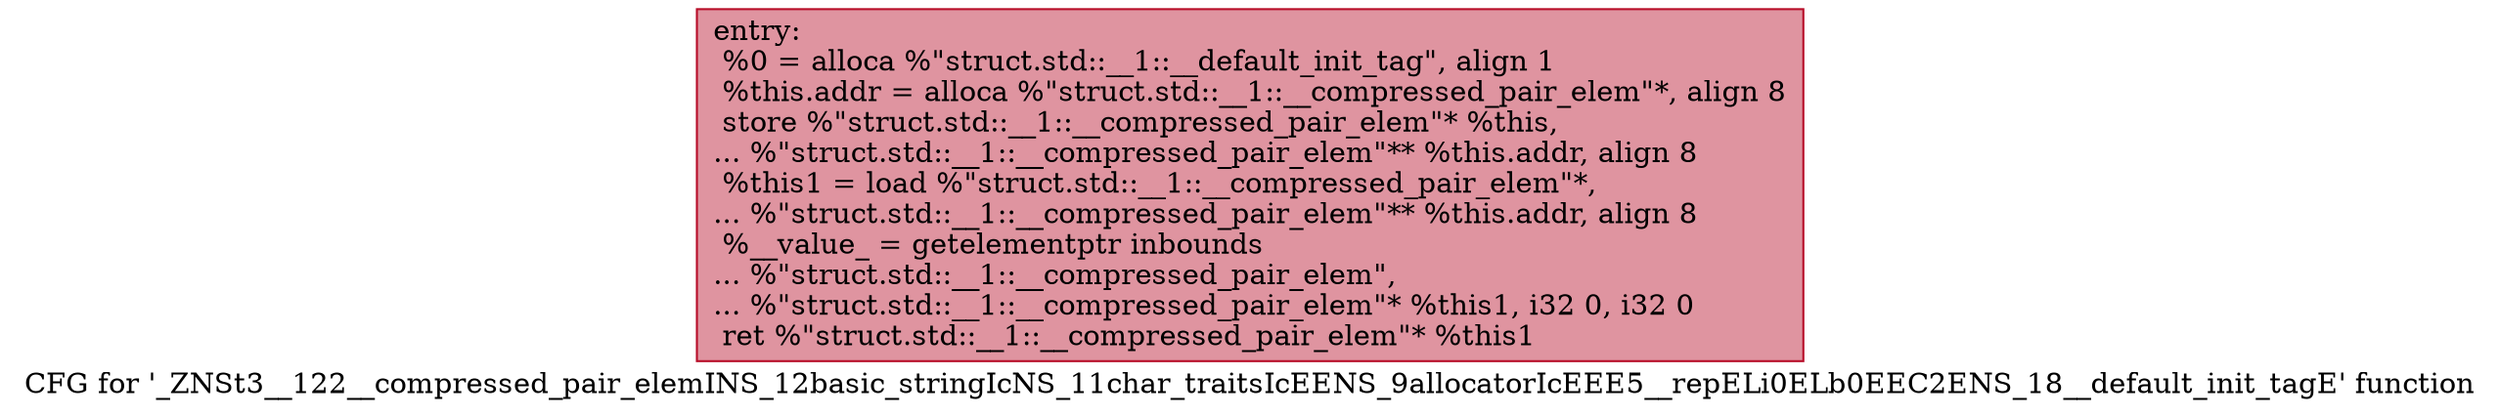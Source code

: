 digraph "CFG for '_ZNSt3__122__compressed_pair_elemINS_12basic_stringIcNS_11char_traitsIcEENS_9allocatorIcEEE5__repELi0ELb0EEC2ENS_18__default_init_tagE' function" {
	label="CFG for '_ZNSt3__122__compressed_pair_elemINS_12basic_stringIcNS_11char_traitsIcEENS_9allocatorIcEEE5__repELi0ELb0EEC2ENS_18__default_init_tagE' function";

	Node0x600003e7c940 [shape=record,color="#b70d28ff", style=filled, fillcolor="#b70d2870",label="{entry:\l  %0 = alloca %\"struct.std::__1::__default_init_tag\", align 1\l  %this.addr = alloca %\"struct.std::__1::__compressed_pair_elem\"*, align 8\l  store %\"struct.std::__1::__compressed_pair_elem\"* %this,\l... %\"struct.std::__1::__compressed_pair_elem\"** %this.addr, align 8\l  %this1 = load %\"struct.std::__1::__compressed_pair_elem\"*,\l... %\"struct.std::__1::__compressed_pair_elem\"** %this.addr, align 8\l  %__value_ = getelementptr inbounds\l... %\"struct.std::__1::__compressed_pair_elem\",\l... %\"struct.std::__1::__compressed_pair_elem\"* %this1, i32 0, i32 0\l  ret %\"struct.std::__1::__compressed_pair_elem\"* %this1\l}"];
}
